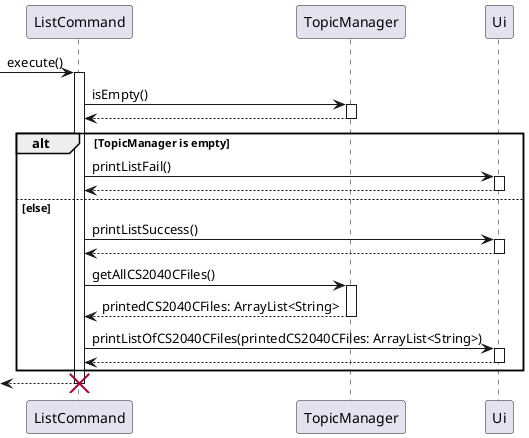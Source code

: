 @startuml
-> ListCommand : execute()
activate ListCommand
    ListCommand -> TopicManager: isEmpty()
    activate TopicManager
    return

    alt TopicManager is empty
        ListCommand -> Ui : printListFail()
        activate Ui
        return
    else else
        ListCommand -> Ui : printListSuccess()
        activate Ui
        return

        ListCommand -> TopicManager : getAllCS2040CFiles()
        activate TopicManager
        return printedCS2040CFiles: ArrayList<String>

        ListCommand -> Ui : printListOfCS2040CFiles(printedCS2040CFiles: ArrayList<String>)
        activate Ui
        return
    end
return
destroy ListCommand
@enduml